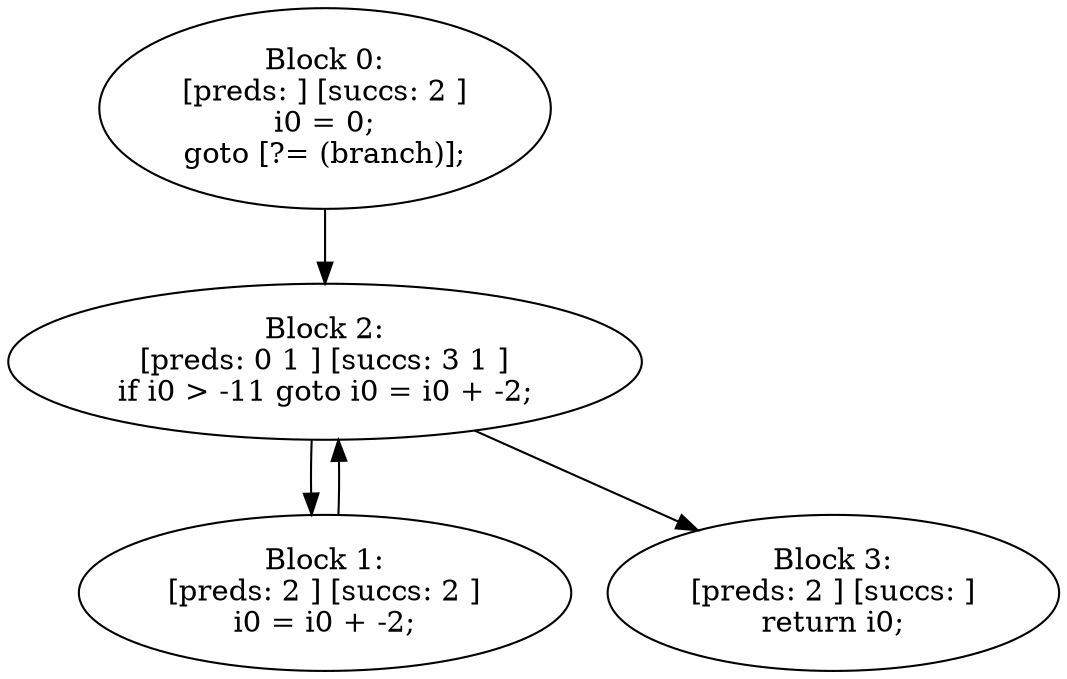 digraph "unitGraph" {
    "Block 0:
[preds: ] [succs: 2 ]
i0 = 0;
goto [?= (branch)];
"
    "Block 1:
[preds: 2 ] [succs: 2 ]
i0 = i0 + -2;
"
    "Block 2:
[preds: 0 1 ] [succs: 3 1 ]
if i0 > -11 goto i0 = i0 + -2;
"
    "Block 3:
[preds: 2 ] [succs: ]
return i0;
"
    "Block 0:
[preds: ] [succs: 2 ]
i0 = 0;
goto [?= (branch)];
"->"Block 2:
[preds: 0 1 ] [succs: 3 1 ]
if i0 > -11 goto i0 = i0 + -2;
";
    "Block 1:
[preds: 2 ] [succs: 2 ]
i0 = i0 + -2;
"->"Block 2:
[preds: 0 1 ] [succs: 3 1 ]
if i0 > -11 goto i0 = i0 + -2;
";
    "Block 2:
[preds: 0 1 ] [succs: 3 1 ]
if i0 > -11 goto i0 = i0 + -2;
"->"Block 3:
[preds: 2 ] [succs: ]
return i0;
";
    "Block 2:
[preds: 0 1 ] [succs: 3 1 ]
if i0 > -11 goto i0 = i0 + -2;
"->"Block 1:
[preds: 2 ] [succs: 2 ]
i0 = i0 + -2;
";
}
